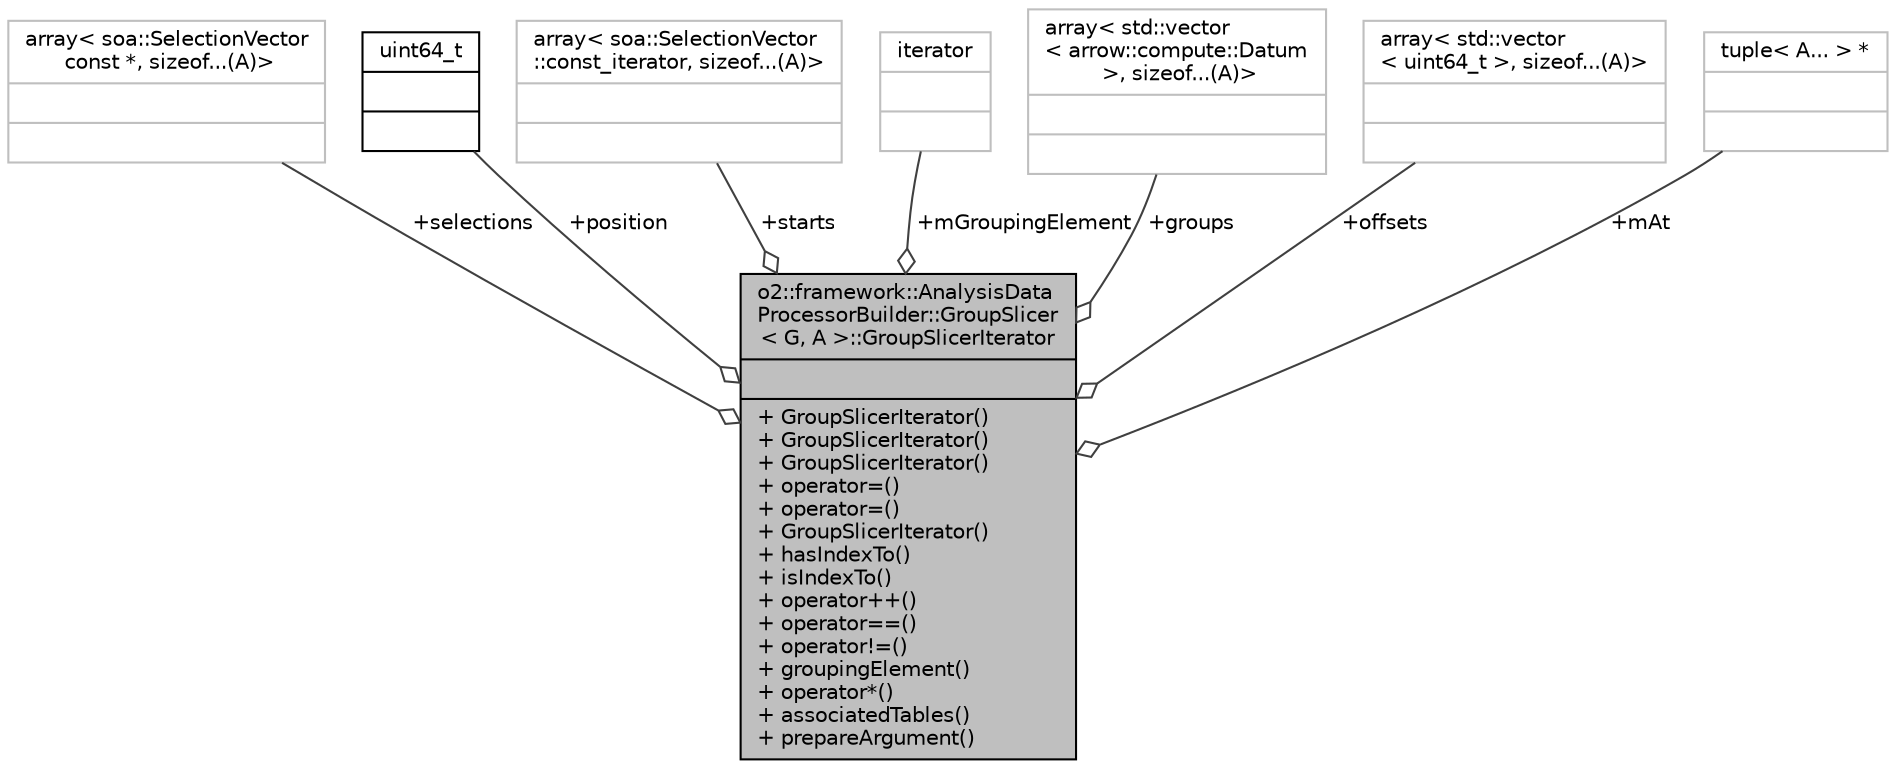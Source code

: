 digraph "o2::framework::AnalysisDataProcessorBuilder::GroupSlicer&lt; G, A &gt;::GroupSlicerIterator"
{
 // INTERACTIVE_SVG=YES
  bgcolor="transparent";
  edge [fontname="Helvetica",fontsize="10",labelfontname="Helvetica",labelfontsize="10"];
  node [fontname="Helvetica",fontsize="10",shape=record];
  Node1 [label="{o2::framework::AnalysisData\lProcessorBuilder::GroupSlicer\l\< G, A \>::GroupSlicerIterator\n||+ GroupSlicerIterator()\l+ GroupSlicerIterator()\l+ GroupSlicerIterator()\l+ operator=()\l+ operator=()\l+ GroupSlicerIterator()\l+ hasIndexTo()\l+ isIndexTo()\l+ operator++()\l+ operator==()\l+ operator!=()\l+ groupingElement()\l+ operator*()\l+ associatedTables()\l+ prepareArgument()\l}",height=0.2,width=0.4,color="black", fillcolor="grey75", style="filled", fontcolor="black"];
  Node2 -> Node1 [color="grey25",fontsize="10",style="solid",label=" +selections" ,arrowhead="odiamond",fontname="Helvetica"];
  Node2 [label="{array\< soa::SelectionVector\l const *, sizeof...(A)\>\n||}",height=0.2,width=0.4,color="grey75"];
  Node3 -> Node1 [color="grey25",fontsize="10",style="solid",label=" +position" ,arrowhead="odiamond",fontname="Helvetica"];
  Node3 [label="{uint64_t\n||}",height=0.2,width=0.4,color="black",URL="$d6/d30/classuint64__t.html"];
  Node4 -> Node1 [color="grey25",fontsize="10",style="solid",label=" +starts" ,arrowhead="odiamond",fontname="Helvetica"];
  Node4 [label="{array\< soa::SelectionVector\l::const_iterator, sizeof...(A)\>\n||}",height=0.2,width=0.4,color="grey75"];
  Node5 -> Node1 [color="grey25",fontsize="10",style="solid",label=" +mGroupingElement" ,arrowhead="odiamond",fontname="Helvetica"];
  Node5 [label="{iterator\n||}",height=0.2,width=0.4,color="grey75"];
  Node6 -> Node1 [color="grey25",fontsize="10",style="solid",label=" +groups" ,arrowhead="odiamond",fontname="Helvetica"];
  Node6 [label="{array\< std::vector\l\< arrow::compute::Datum\l \>, sizeof...(A)\>\n||}",height=0.2,width=0.4,color="grey75"];
  Node7 -> Node1 [color="grey25",fontsize="10",style="solid",label=" +offsets" ,arrowhead="odiamond",fontname="Helvetica"];
  Node7 [label="{array\< std::vector\l\< uint64_t \>, sizeof...(A)\>\n||}",height=0.2,width=0.4,color="grey75"];
  Node8 -> Node1 [color="grey25",fontsize="10",style="solid",label=" +mAt" ,arrowhead="odiamond",fontname="Helvetica"];
  Node8 [label="{tuple\< A... \> *\n||}",height=0.2,width=0.4,color="grey75"];
}
